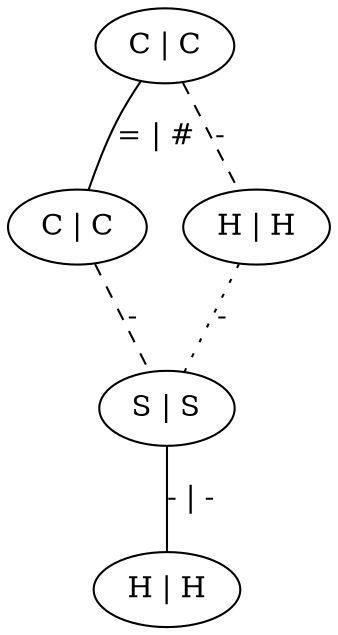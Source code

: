 graph G {
	0 [ label="C | C" ]
	1 [ label="C | C" ]
	2 [ label="H | H" ]
	3 [ label="S | S" ]
	4 [ label="H | H" ]
	0 -- 1 [ label="= | #" ]
	0 -- 2 [ style=dashed label="-" ]
	1 -- 3 [ style=dashed label="-" ]
	2 -- 3 [ style=dotted label="-" ]
	3 -- 4 [ label="- | -" ]
}
